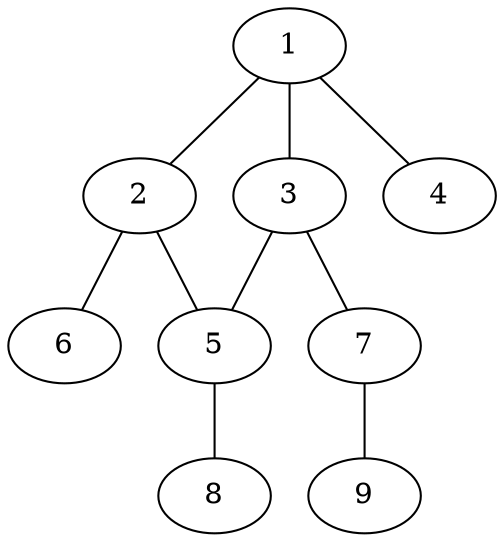 graph molecule_3828 {
	1	 [chem=C];
	2	 [chem=C];
	1 -- 2	 [valence=1];
	3	 [chem=C];
	1 -- 3	 [valence=1];
	4	 [chem=O];
	1 -- 4	 [valence=2];
	5	 [chem=C];
	2 -- 5	 [valence=1];
	6	 [chem=O];
	2 -- 6	 [valence=2];
	3 -- 5	 [valence=2];
	7	 [chem=O];
	3 -- 7	 [valence=1];
	8	 [chem=H];
	5 -- 8	 [valence=1];
	9	 [chem=H];
	7 -- 9	 [valence=1];
}
